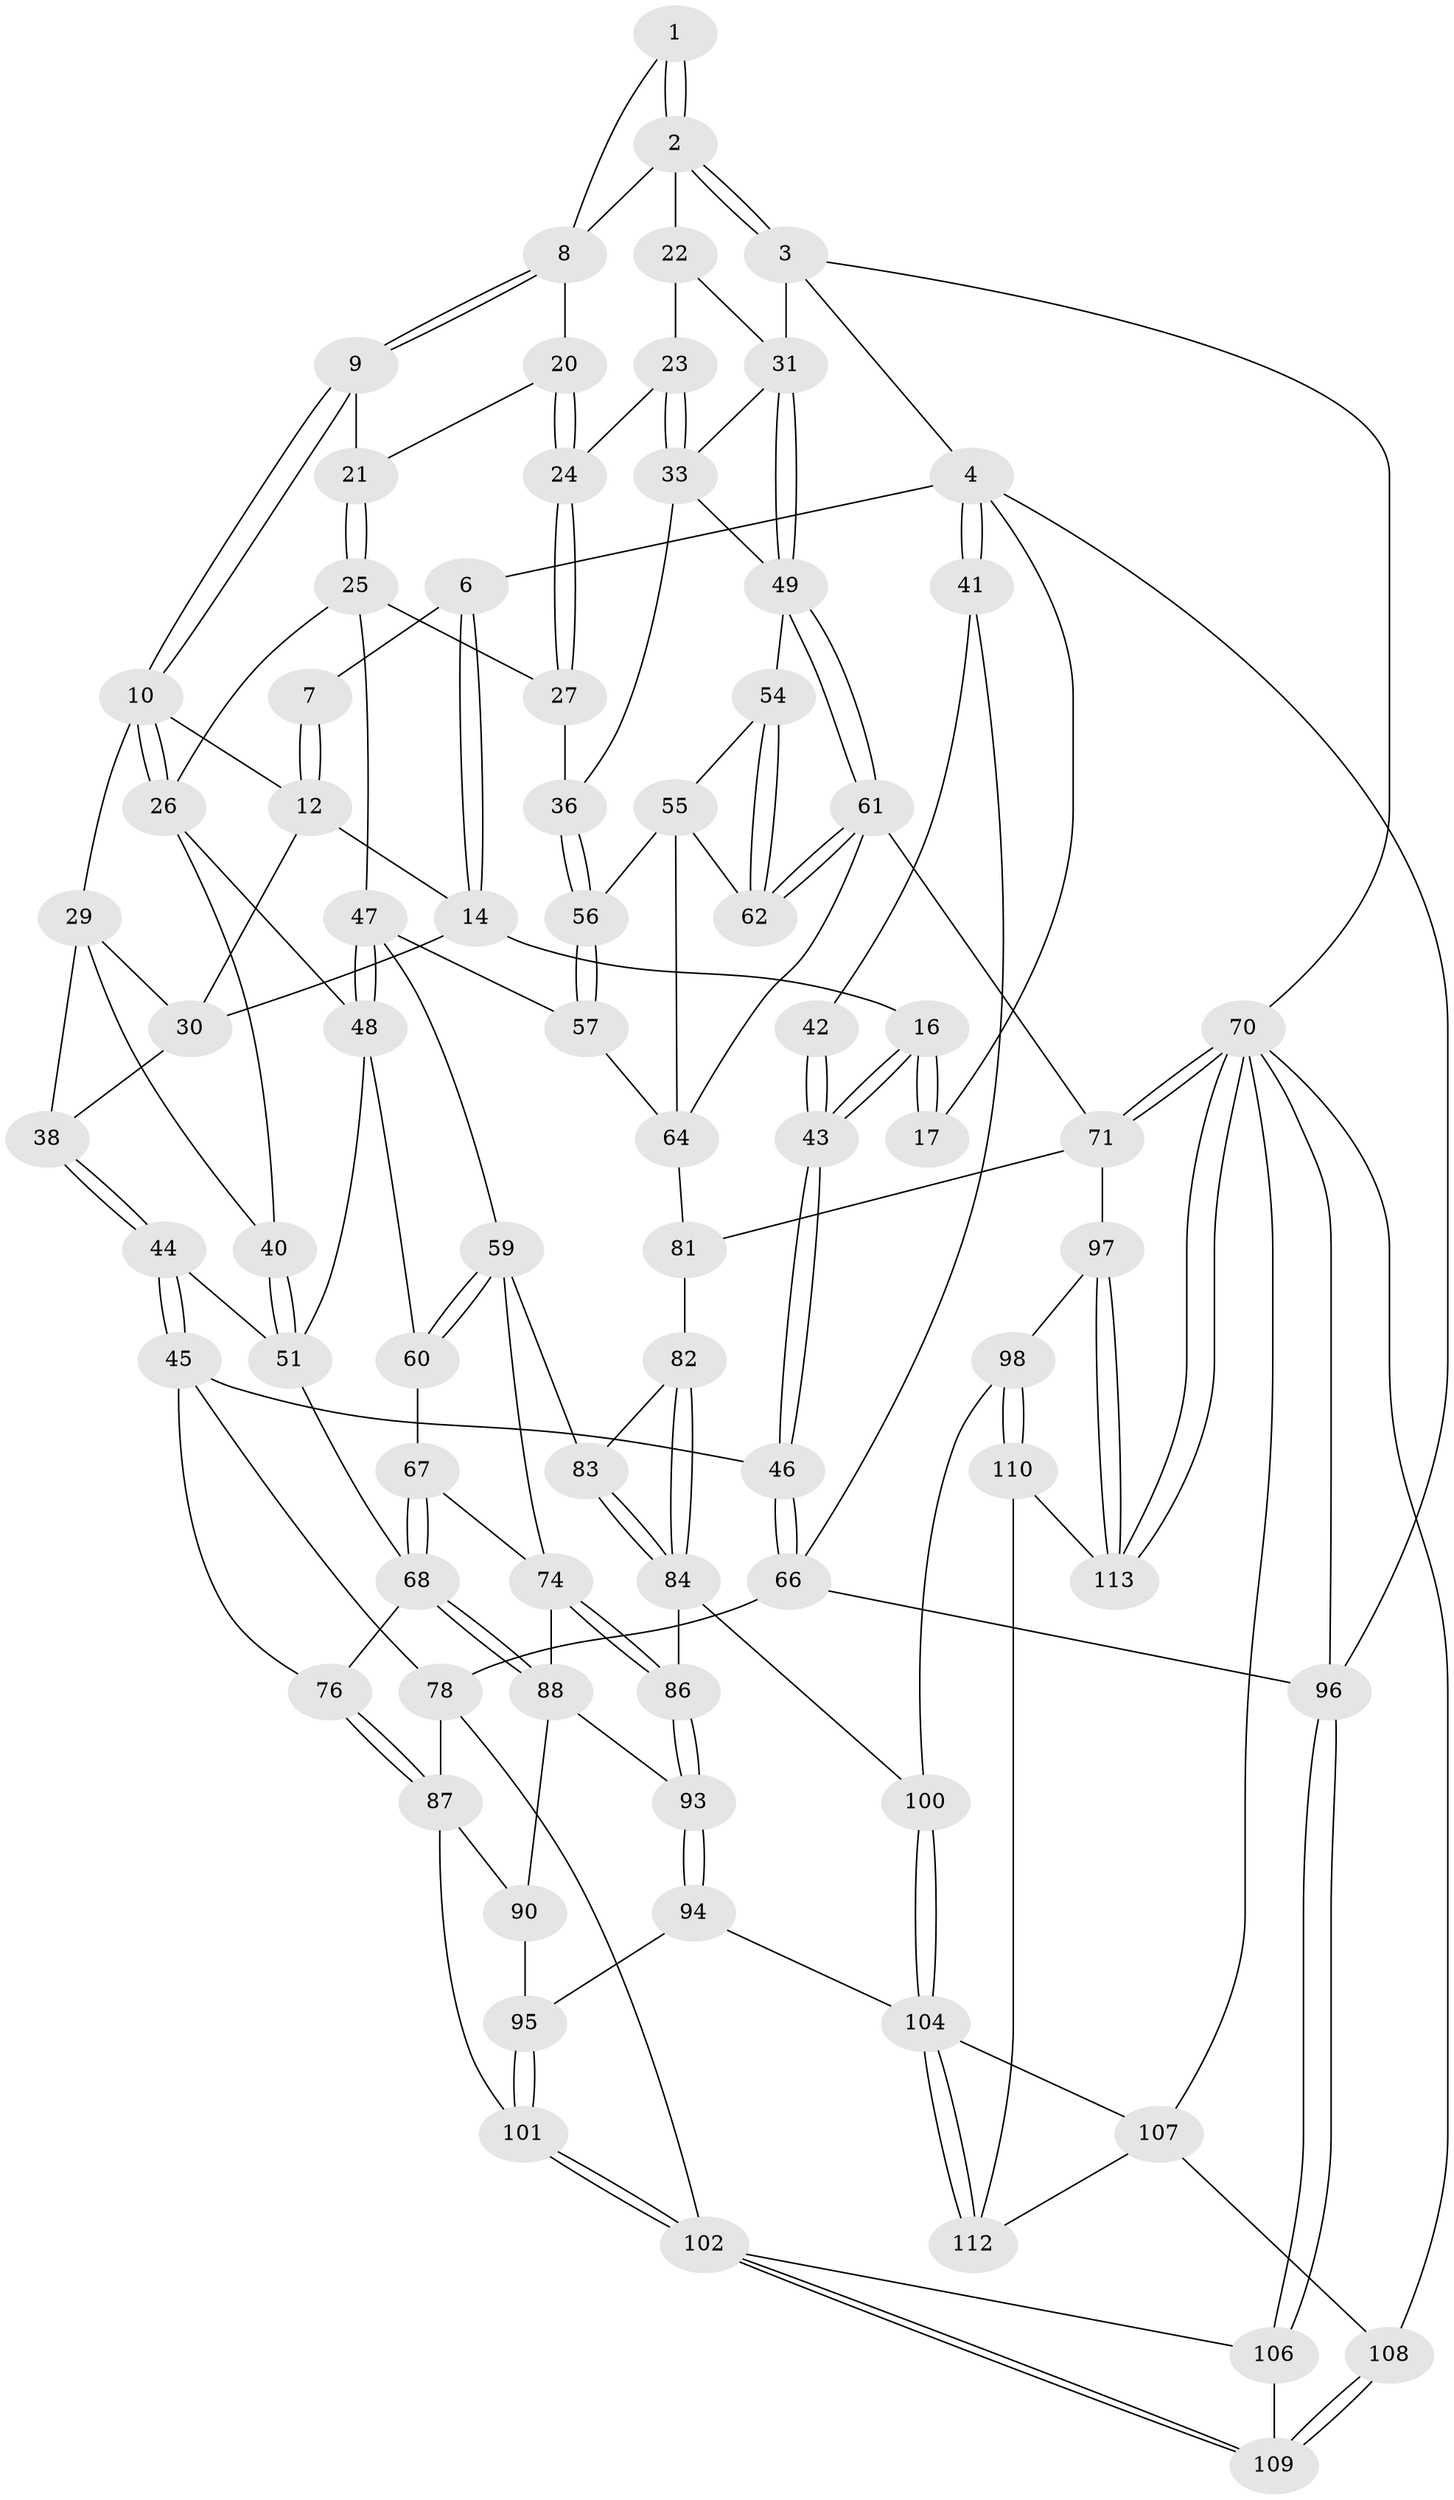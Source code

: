 // Generated by graph-tools (version 1.1) at 2025/52/02/27/25 19:52:38]
// undirected, 80 vertices, 184 edges
graph export_dot {
graph [start="1"]
  node [color=gray90,style=filled];
  1 [pos="+0.5797101255441711+0"];
  2 [pos="+1+0",super="+19"];
  3 [pos="+1+0"];
  4 [pos="+0+0",super="+5"];
  6 [pos="+0.04367889541710743+0"];
  7 [pos="+0.3846040609306228+0"];
  8 [pos="+0.60463930772255+0",super="+18"];
  9 [pos="+0.6050398278395781+0.010134288976918631"];
  10 [pos="+0.48109348528534585+0.1600170769206333",super="+11"];
  12 [pos="+0.36505522835252496+0.07602293309620983",super="+13"];
  14 [pos="+0.21695227778316453+0.12826242486779152",super="+15"];
  16 [pos="+0.13576744254948026+0.19006858137444535"];
  17 [pos="+0.08965052525222487+0.17932623056417374"];
  20 [pos="+0.7186296780286584+0.09877318356226304"];
  21 [pos="+0.6673615423311154+0.08060095088510744"];
  22 [pos="+0.9169556758366305+0.08324432516921998"];
  23 [pos="+0.8587677617202117+0.13324138381406345"];
  24 [pos="+0.7935593946180726+0.1707294711609809"];
  25 [pos="+0.6438518816101608+0.22473286830213496",super="+28"];
  26 [pos="+0.5122718666406046+0.22273959763203896",super="+39"];
  27 [pos="+0.7576007976847196+0.31643395379373046"];
  29 [pos="+0.364736729751693+0.22035850862060774",super="+37"];
  30 [pos="+0.34585436182530105+0.21356805057305225",super="+34"];
  31 [pos="+1+0.199368762750991",super="+32"];
  33 [pos="+0.9145990131018167+0.2801514851945783",super="+35"];
  36 [pos="+0.8071911191093278+0.32899109619652284"];
  38 [pos="+0.26285685783278584+0.3543375450218498"];
  40 [pos="+0.44720275970615325+0.3191648604241157"];
  41 [pos="+0+0.207421356414807"];
  42 [pos="+0.041400121310669905+0.1895873861973615"];
  43 [pos="+0.06424571911327984+0.42723966832888877"];
  44 [pos="+0.2628743696922953+0.35596408769310883"];
  45 [pos="+0.06732357757323526+0.4376899150832596",super="+77"];
  46 [pos="+0.0624645347593799+0.43591782560461456"];
  47 [pos="+0.6626695027917597+0.42986166613137167",super="+58"];
  48 [pos="+0.5456430558032992+0.340041927278429",super="+53"];
  49 [pos="+1+0.3178974664009697",super="+50"];
  51 [pos="+0.3717646015725733+0.4139559898305388",super="+52"];
  54 [pos="+0.942627678556695+0.44358660446452064"];
  55 [pos="+0.939757662614542+0.44547641884516315",super="+63"];
  56 [pos="+0.865614227454297+0.450735700164396"];
  57 [pos="+0.8467382645740116+0.5336797691879928"];
  59 [pos="+0.6527467655085478+0.4609345589074028",super="+73"];
  60 [pos="+0.529336886279396+0.47962816057890867"];
  61 [pos="+1+0.46447278708723533",super="+72"];
  62 [pos="+0.9993198684807105+0.47204810343013964"];
  64 [pos="+0.9132979286659204+0.5767974214143593",super="+65"];
  66 [pos="+0+0.440282062691001",super="+80"];
  67 [pos="+0.5110134083625516+0.5020040194355578"];
  68 [pos="+0.37679456826246355+0.5685974592677095",super="+69"];
  70 [pos="+1+1",super="+115"];
  71 [pos="+1+0.7189072995560862",super="+92"];
  74 [pos="+0.6035191714663808+0.6285802800451001",super="+75"];
  76 [pos="+0.288972263397725+0.5517239667232847"];
  78 [pos="+0.11862839520103297+0.6626681456071244",super="+79"];
  81 [pos="+0.8472338468101916+0.6436050942097894"];
  82 [pos="+0.8364911764976056+0.6429124241559858"];
  83 [pos="+0.7328121782348292+0.5881368013272114"];
  84 [pos="+0.6944527998265132+0.6938579780196098",super="+85"];
  86 [pos="+0.6080912011914616+0.6637863675882496"];
  87 [pos="+0.20354543472940043+0.7075393608435043",super="+91"];
  88 [pos="+0.39544534047708574+0.6027899426259641",super="+89"];
  90 [pos="+0.37067939283838897+0.6379610922148143"];
  93 [pos="+0.4658989598183036+0.7376129171963384"];
  94 [pos="+0.4550318230111848+0.7771703572919318"];
  95 [pos="+0.3315089324362992+0.7414791150152593"];
  96 [pos="+0+0.931095057991129"];
  97 [pos="+0.8611173609325559+0.791803870854479"];
  98 [pos="+0.8013944220826467+0.802393274367666",super="+99"];
  100 [pos="+0.666559569567209+0.7911842686174729"];
  101 [pos="+0.23091302555908502+0.7733523699439514"];
  102 [pos="+0.2142480154396932+0.9064097718966758",super="+103"];
  104 [pos="+0.6144910275376166+0.8585070570597698",super="+105"];
  106 [pos="+0.030305718526128022+0.8973011663787354"];
  107 [pos="+0.45166929507210635+0.8626270834002736",super="+114"];
  108 [pos="+0.24991489836907976+0.999868018271001"];
  109 [pos="+0.21749119221571672+0.9392989642128525"];
  110 [pos="+0.7568614241856579+0.9118257080485656",super="+111"];
  112 [pos="+0.7149945646846536+1"];
  113 [pos="+1+1"];
  1 -- 2;
  1 -- 2;
  1 -- 8;
  2 -- 3;
  2 -- 3;
  2 -- 22;
  2 -- 8;
  3 -- 4;
  3 -- 31;
  3 -- 70;
  4 -- 41;
  4 -- 41;
  4 -- 96;
  4 -- 17;
  4 -- 6;
  6 -- 7;
  6 -- 14;
  6 -- 14;
  7 -- 12;
  7 -- 12;
  8 -- 9;
  8 -- 9;
  8 -- 20;
  9 -- 10;
  9 -- 10;
  9 -- 21;
  10 -- 26;
  10 -- 26;
  10 -- 12;
  10 -- 29;
  12 -- 14;
  12 -- 30;
  14 -- 16;
  14 -- 30;
  16 -- 17;
  16 -- 17;
  16 -- 43;
  16 -- 43;
  20 -- 21;
  20 -- 24;
  20 -- 24;
  21 -- 25;
  21 -- 25;
  22 -- 23;
  22 -- 31;
  23 -- 24;
  23 -- 33;
  23 -- 33;
  24 -- 27;
  24 -- 27;
  25 -- 26;
  25 -- 27;
  25 -- 47;
  26 -- 40;
  26 -- 48;
  27 -- 36;
  29 -- 30;
  29 -- 40;
  29 -- 38;
  30 -- 38;
  31 -- 49;
  31 -- 49;
  31 -- 33;
  33 -- 36;
  33 -- 49;
  36 -- 56;
  36 -- 56;
  38 -- 44;
  38 -- 44;
  40 -- 51;
  40 -- 51;
  41 -- 42;
  41 -- 66;
  42 -- 43;
  42 -- 43;
  43 -- 46;
  43 -- 46;
  44 -- 45;
  44 -- 45;
  44 -- 51;
  45 -- 46;
  45 -- 76;
  45 -- 78;
  46 -- 66;
  46 -- 66;
  47 -- 48;
  47 -- 48;
  47 -- 57;
  47 -- 59;
  48 -- 51;
  48 -- 60;
  49 -- 61;
  49 -- 61;
  49 -- 54;
  51 -- 68;
  54 -- 55;
  54 -- 62;
  54 -- 62;
  55 -- 56;
  55 -- 64;
  55 -- 62;
  56 -- 57;
  56 -- 57;
  57 -- 64;
  59 -- 60;
  59 -- 60;
  59 -- 83;
  59 -- 74;
  60 -- 67;
  61 -- 62;
  61 -- 62;
  61 -- 64;
  61 -- 71;
  64 -- 81;
  66 -- 96;
  66 -- 78;
  67 -- 68;
  67 -- 68;
  67 -- 74;
  68 -- 88;
  68 -- 88;
  68 -- 76;
  70 -- 71;
  70 -- 71;
  70 -- 113;
  70 -- 113;
  70 -- 96;
  70 -- 108;
  70 -- 107;
  71 -- 81;
  71 -- 97;
  74 -- 86;
  74 -- 86;
  74 -- 88;
  76 -- 87;
  76 -- 87;
  78 -- 87;
  78 -- 102;
  81 -- 82;
  82 -- 83;
  82 -- 84;
  82 -- 84;
  83 -- 84;
  83 -- 84;
  84 -- 100;
  84 -- 86;
  86 -- 93;
  86 -- 93;
  87 -- 90;
  87 -- 101;
  88 -- 90;
  88 -- 93;
  90 -- 95;
  93 -- 94;
  93 -- 94;
  94 -- 95;
  94 -- 104;
  95 -- 101;
  95 -- 101;
  96 -- 106;
  96 -- 106;
  97 -- 98;
  97 -- 113;
  97 -- 113;
  98 -- 110 [weight=2];
  98 -- 110;
  98 -- 100;
  100 -- 104;
  100 -- 104;
  101 -- 102;
  101 -- 102;
  102 -- 109;
  102 -- 109;
  102 -- 106;
  104 -- 112;
  104 -- 112;
  104 -- 107;
  106 -- 109;
  107 -- 108;
  107 -- 112;
  108 -- 109;
  108 -- 109;
  110 -- 112;
  110 -- 113;
}
